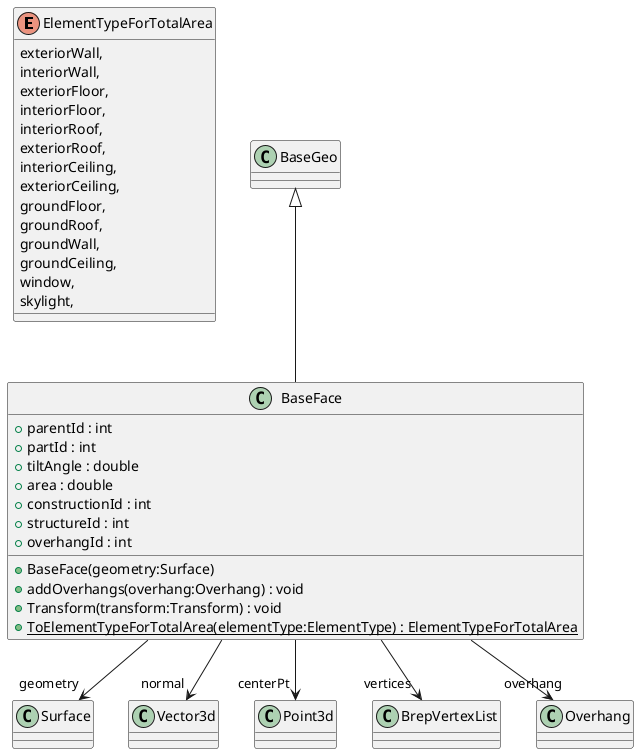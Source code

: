 @startuml
enum ElementTypeForTotalArea {
    exteriorWall,
    interiorWall,
    exteriorFloor,
    interiorFloor,
    interiorRoof,
    exteriorRoof,
    interiorCeiling,
    exteriorCeiling,
    groundFloor,
    groundRoof,
    groundWall,
    groundCeiling,
    window,
    skylight,
}
class BaseFace {
    + parentId : int
    + partId : int
    + tiltAngle : double
    + area : double
    + constructionId : int
    + structureId : int
    + overhangId : int
    + BaseFace(geometry:Surface)
    + addOverhangs(overhang:Overhang) : void
    + Transform(transform:Transform) : void
    + {static} ToElementTypeForTotalArea(elementType:ElementType) : ElementTypeForTotalArea
}
BaseGeo <|-- BaseFace
BaseFace --> "geometry" Surface
BaseFace --> "normal" Vector3d
BaseFace --> "centerPt" Point3d
BaseFace --> "vertices" BrepVertexList
BaseFace --> "overhang" Overhang
@enduml
